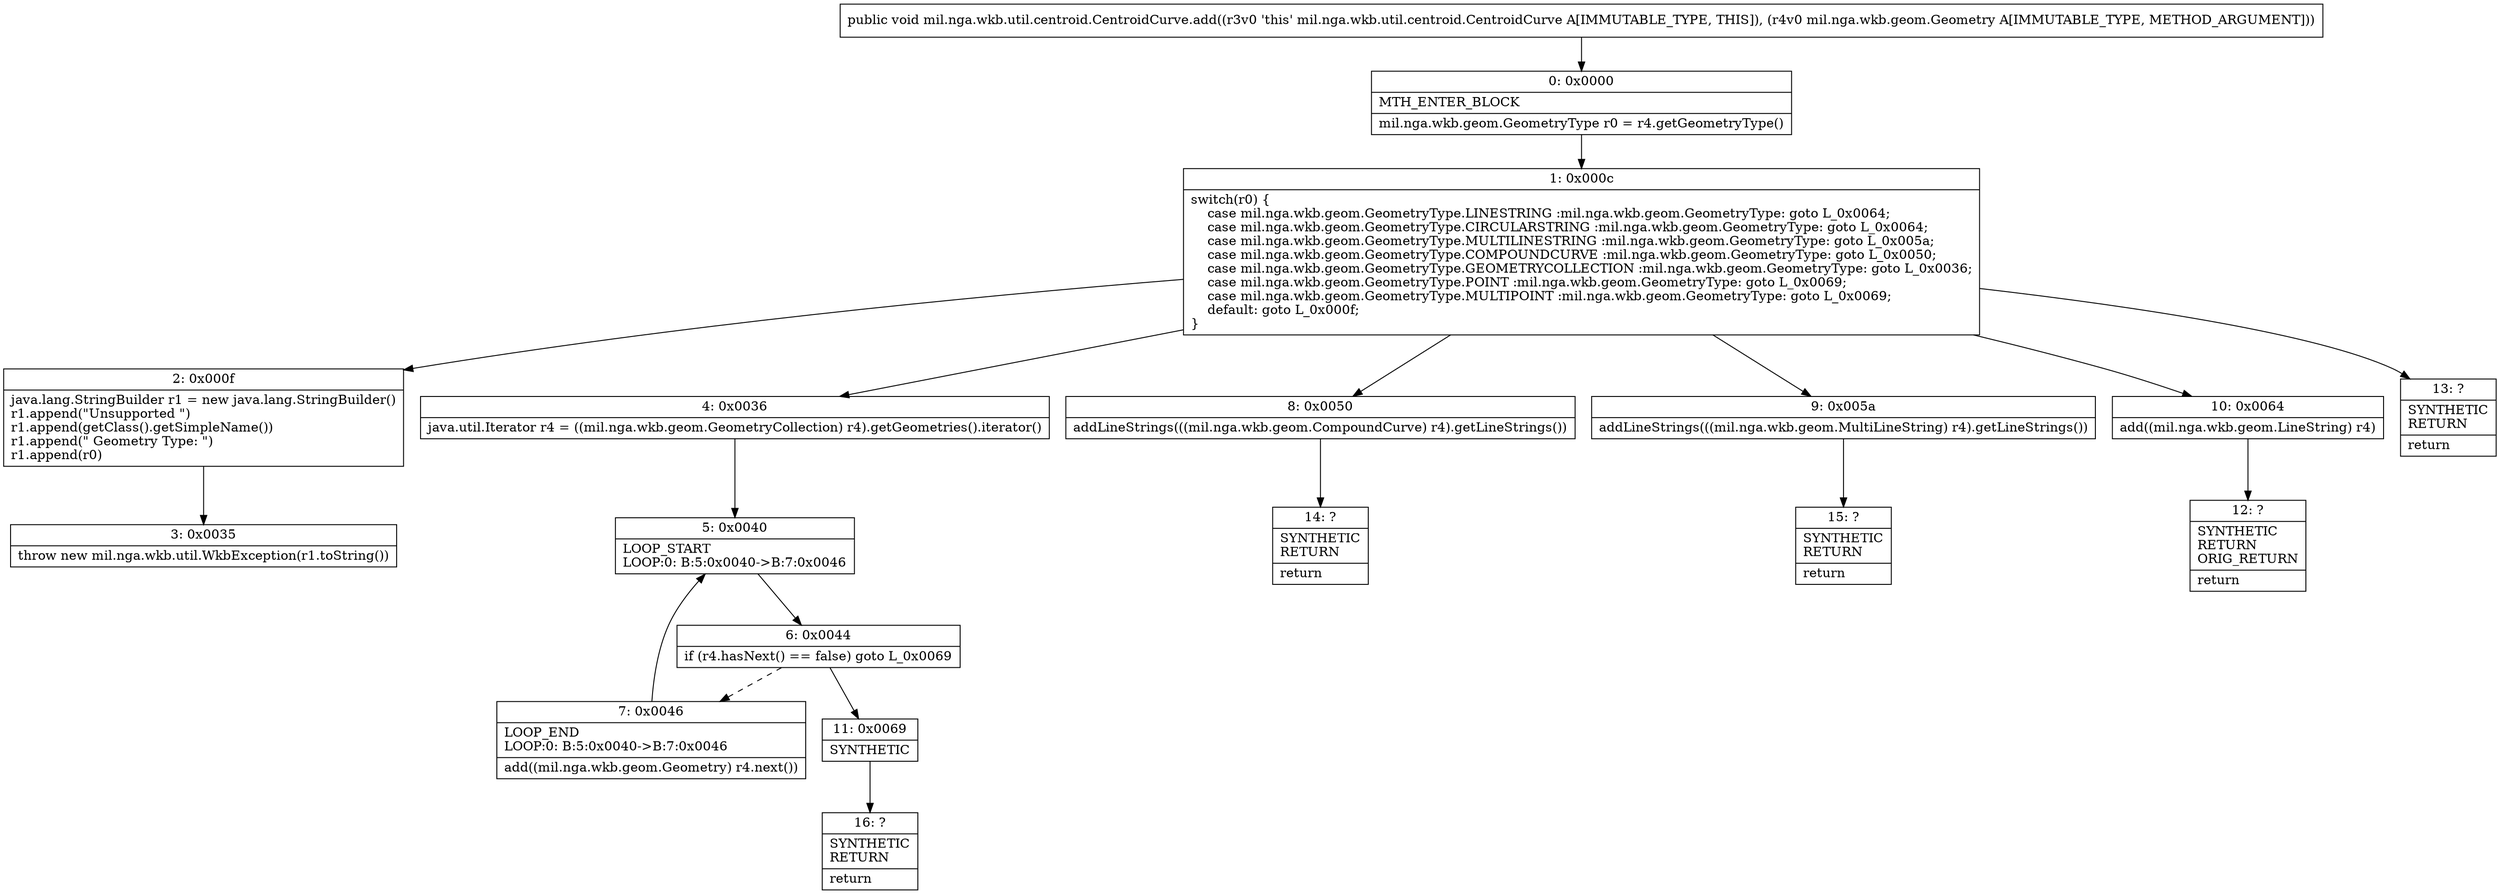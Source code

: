 digraph "CFG formil.nga.wkb.util.centroid.CentroidCurve.add(Lmil\/nga\/wkb\/geom\/Geometry;)V" {
Node_0 [shape=record,label="{0\:\ 0x0000|MTH_ENTER_BLOCK\l|mil.nga.wkb.geom.GeometryType r0 = r4.getGeometryType()\l}"];
Node_1 [shape=record,label="{1\:\ 0x000c|switch(r0) \{\l    case mil.nga.wkb.geom.GeometryType.LINESTRING :mil.nga.wkb.geom.GeometryType: goto L_0x0064;\l    case mil.nga.wkb.geom.GeometryType.CIRCULARSTRING :mil.nga.wkb.geom.GeometryType: goto L_0x0064;\l    case mil.nga.wkb.geom.GeometryType.MULTILINESTRING :mil.nga.wkb.geom.GeometryType: goto L_0x005a;\l    case mil.nga.wkb.geom.GeometryType.COMPOUNDCURVE :mil.nga.wkb.geom.GeometryType: goto L_0x0050;\l    case mil.nga.wkb.geom.GeometryType.GEOMETRYCOLLECTION :mil.nga.wkb.geom.GeometryType: goto L_0x0036;\l    case mil.nga.wkb.geom.GeometryType.POINT :mil.nga.wkb.geom.GeometryType: goto L_0x0069;\l    case mil.nga.wkb.geom.GeometryType.MULTIPOINT :mil.nga.wkb.geom.GeometryType: goto L_0x0069;\l    default: goto L_0x000f;\l\}\l}"];
Node_2 [shape=record,label="{2\:\ 0x000f|java.lang.StringBuilder r1 = new java.lang.StringBuilder()\lr1.append(\"Unsupported \")\lr1.append(getClass().getSimpleName())\lr1.append(\" Geometry Type: \")\lr1.append(r0)\l}"];
Node_3 [shape=record,label="{3\:\ 0x0035|throw new mil.nga.wkb.util.WkbException(r1.toString())\l}"];
Node_4 [shape=record,label="{4\:\ 0x0036|java.util.Iterator r4 = ((mil.nga.wkb.geom.GeometryCollection) r4).getGeometries().iterator()\l}"];
Node_5 [shape=record,label="{5\:\ 0x0040|LOOP_START\lLOOP:0: B:5:0x0040\-\>B:7:0x0046\l}"];
Node_6 [shape=record,label="{6\:\ 0x0044|if (r4.hasNext() == false) goto L_0x0069\l}"];
Node_7 [shape=record,label="{7\:\ 0x0046|LOOP_END\lLOOP:0: B:5:0x0040\-\>B:7:0x0046\l|add((mil.nga.wkb.geom.Geometry) r4.next())\l}"];
Node_8 [shape=record,label="{8\:\ 0x0050|addLineStrings(((mil.nga.wkb.geom.CompoundCurve) r4).getLineStrings())\l}"];
Node_9 [shape=record,label="{9\:\ 0x005a|addLineStrings(((mil.nga.wkb.geom.MultiLineString) r4).getLineStrings())\l}"];
Node_10 [shape=record,label="{10\:\ 0x0064|add((mil.nga.wkb.geom.LineString) r4)\l}"];
Node_11 [shape=record,label="{11\:\ 0x0069|SYNTHETIC\l}"];
Node_12 [shape=record,label="{12\:\ ?|SYNTHETIC\lRETURN\lORIG_RETURN\l|return\l}"];
Node_13 [shape=record,label="{13\:\ ?|SYNTHETIC\lRETURN\l|return\l}"];
Node_14 [shape=record,label="{14\:\ ?|SYNTHETIC\lRETURN\l|return\l}"];
Node_15 [shape=record,label="{15\:\ ?|SYNTHETIC\lRETURN\l|return\l}"];
Node_16 [shape=record,label="{16\:\ ?|SYNTHETIC\lRETURN\l|return\l}"];
MethodNode[shape=record,label="{public void mil.nga.wkb.util.centroid.CentroidCurve.add((r3v0 'this' mil.nga.wkb.util.centroid.CentroidCurve A[IMMUTABLE_TYPE, THIS]), (r4v0 mil.nga.wkb.geom.Geometry A[IMMUTABLE_TYPE, METHOD_ARGUMENT])) }"];
MethodNode -> Node_0;
Node_0 -> Node_1;
Node_1 -> Node_2;
Node_1 -> Node_4;
Node_1 -> Node_8;
Node_1 -> Node_9;
Node_1 -> Node_10;
Node_1 -> Node_13;
Node_2 -> Node_3;
Node_4 -> Node_5;
Node_5 -> Node_6;
Node_6 -> Node_7[style=dashed];
Node_6 -> Node_11;
Node_7 -> Node_5;
Node_8 -> Node_14;
Node_9 -> Node_15;
Node_10 -> Node_12;
Node_11 -> Node_16;
}

